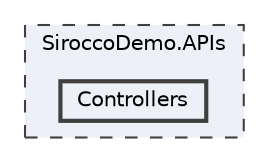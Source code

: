 digraph "SiroccoDemo.APIs/Controllers"
{
 // LATEX_PDF_SIZE
  bgcolor="transparent";
  edge [fontname=Helvetica,fontsize=10,labelfontname=Helvetica,labelfontsize=10];
  node [fontname=Helvetica,fontsize=10,shape=box,height=0.2,width=0.4];
  compound=true
  subgraph clusterdir_d8b1313e462f24a2a7be9d9d1fc1fe6f {
    graph [ bgcolor="#edf0f7", pencolor="grey25", label="SiroccoDemo.APIs", fontname=Helvetica,fontsize=10 style="filled,dashed", URL="dir_d8b1313e462f24a2a7be9d9d1fc1fe6f.html",tooltip=""]
  dir_bd62f78e7cdafc71655b6a2ac143d342 [label="Controllers", fillcolor="#edf0f7", color="grey25", style="filled,bold", URL="dir_bd62f78e7cdafc71655b6a2ac143d342.html",tooltip=""];
  }
}
